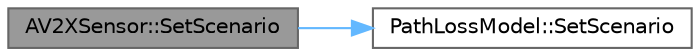 digraph "AV2XSensor::SetScenario"
{
 // INTERACTIVE_SVG=YES
 // LATEX_PDF_SIZE
  bgcolor="transparent";
  edge [fontname=Helvetica,fontsize=10,labelfontname=Helvetica,labelfontsize=10];
  node [fontname=Helvetica,fontsize=10,shape=box,height=0.2,width=0.4];
  rankdir="LR";
  Node1 [id="Node000001",label="AV2XSensor::SetScenario",height=0.2,width=0.4,color="gray40", fillcolor="grey60", style="filled", fontcolor="black",tooltip=" "];
  Node1 -> Node2 [id="edge1_Node000001_Node000002",color="steelblue1",style="solid",tooltip=" "];
  Node2 [id="Node000002",label="PathLossModel::SetScenario",height=0.2,width=0.4,color="grey40", fillcolor="white", style="filled",URL="$d8/d25/classPathLossModel.html#a3c2502ecbb64c55bd8447a06ac50b808",tooltip=" "];
}
